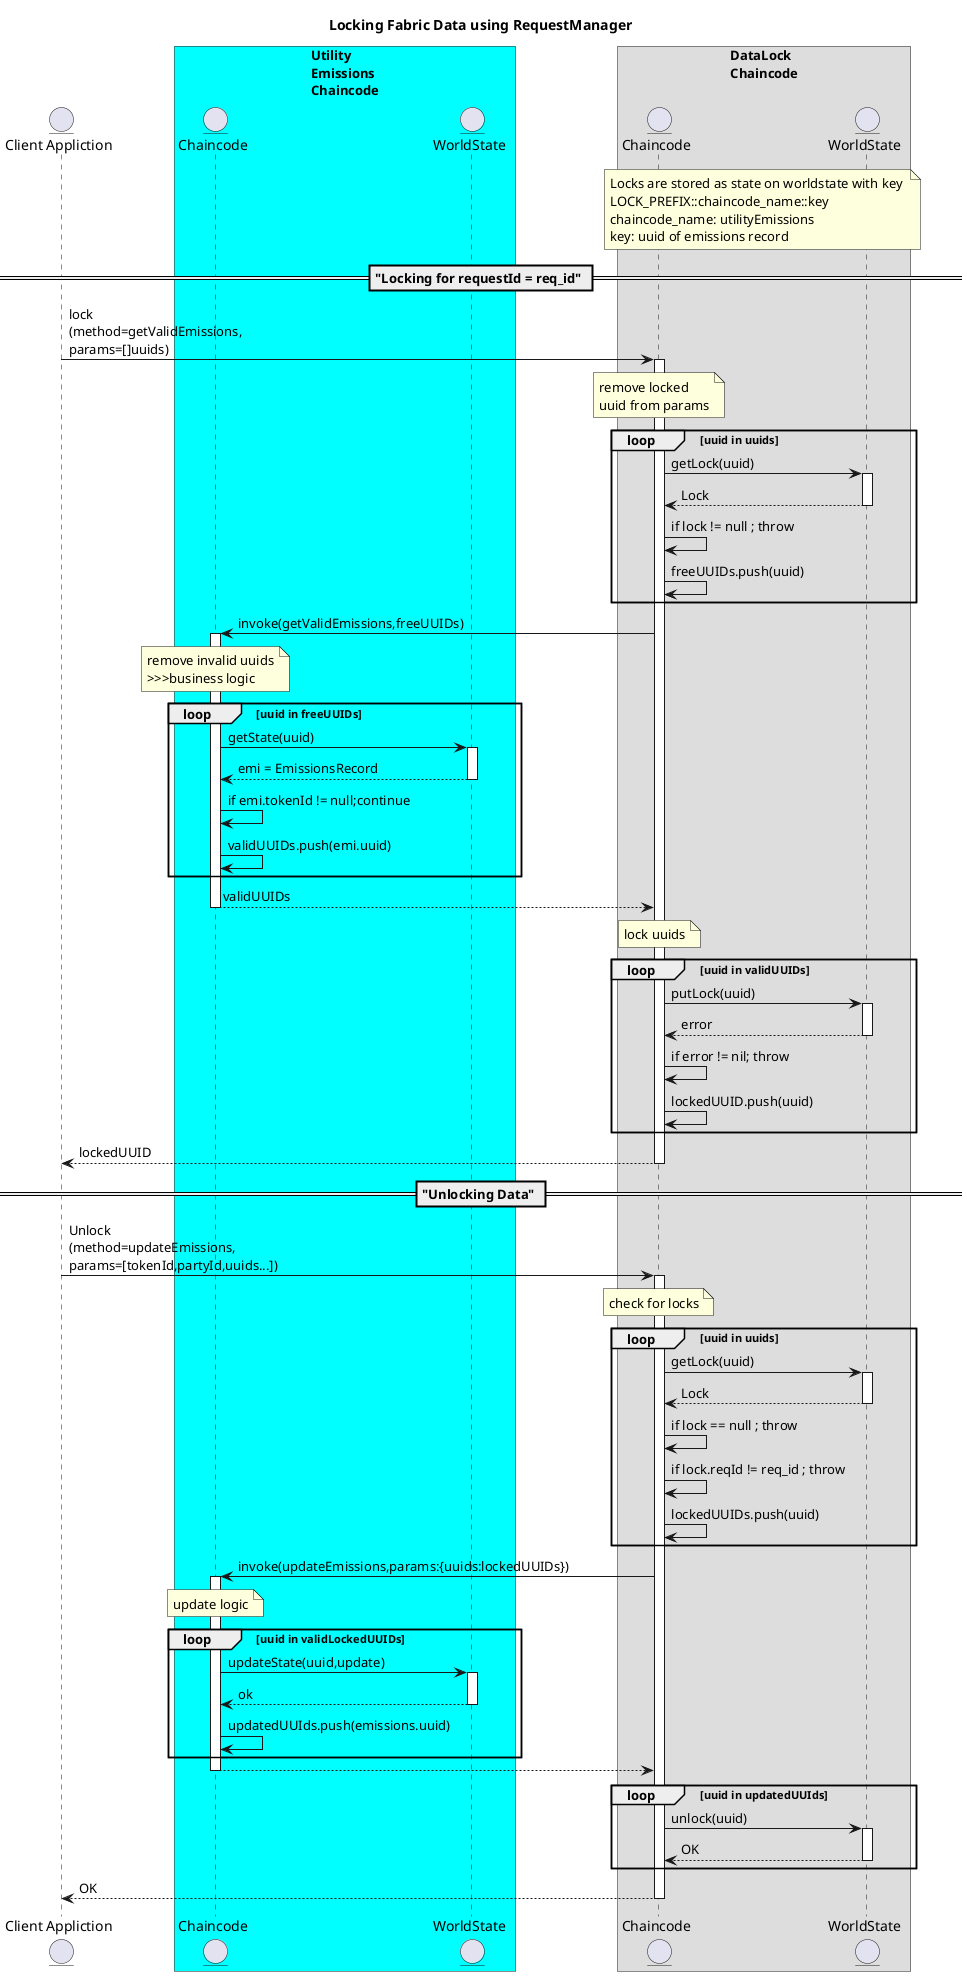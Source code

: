 @startuml

skinparam BoxPadding 50
title "Locking Fabric Data using RequestManager"


entity "Client Appliction" as client

box "Utility\nEmissions\nChaincode" #Aqua
entity "Chaincode" as dataCC
entity "WorldState" as state
end box


box "DataLock\nChaincode"
entity "Chaincode" as reqCC
entity "WorldState" as reqState
end box

note over reqCC, reqState
    Locks are stored as state on worldstate with key 
    LOCK_PREFIX::chaincode_name::key
    chaincode_name: utilityEmissions
    key: uuid of emissions record
end note

== "Locking for requestId = req_id" ==
client->reqCC: lock\n(method=getValidEmissions,\nparams=[]uuids)
activate reqCC
note over reqCC: remove locked\nuuid from params
loop uuid in uuids
    reqCC->reqState: getLock(uuid)
    activate reqState
    return Lock
    reqCC->reqCC: if lock != null ; throw
    reqCC->reqCC: freeUUIDs.push(uuid)
end
reqCC->dataCC: invoke(getValidEmissions,freeUUIDs)
activate dataCC
note over dataCC: remove invalid uuids\n>>>business logic
loop uuid in freeUUIDs
    dataCC->state: getState(uuid)
    activate state
    return emi = EmissionsRecord
    dataCC->dataCC: if emi.tokenId != null;continue
    dataCC->dataCC: validUUIDs.push(emi.uuid)
end
return validUUIDs
note over reqCC: lock uuids
loop uuid in validUUIDs
    reqCC->reqState: putLock(uuid)
    activate reqState
    return error
    reqCC->reqCC: if error != nil; throw
    reqCC->reqCC: lockedUUID.push(uuid)
end
return lockedUUID

== "Unlocking Data" ==
client->reqCC: Unlock\n(method=updateEmissions,\nparams=[tokenId,partyId,uuids...])
activate reqCC
note over reqCC: check for locks
loop uuid in uuids
    reqCC->reqState: getLock(uuid)
    activate reqState
    return Lock
    reqCC->reqCC: if lock == null ; throw
    reqCC->reqCC: if lock.reqId != req_id ; throw
    reqCC->reqCC: lockedUUIDs.push(uuid)
end
reqCC->dataCC: invoke(updateEmissions,params:{uuids:lockedUUIDs})
activate dataCC
note over dataCC: update logic
loop uuid in validLockedUUIDs
    dataCC->state: updateState(uuid,update)
    activate state
    return ok
    dataCC->dataCC: updatedUUIds.push(emissions.uuid)
end updatedUUIds
return 
loop uuid in updatedUUIds
    reqCC->reqState: unlock(uuid)
    activate reqState
    return OK
end
return OK

@enduml